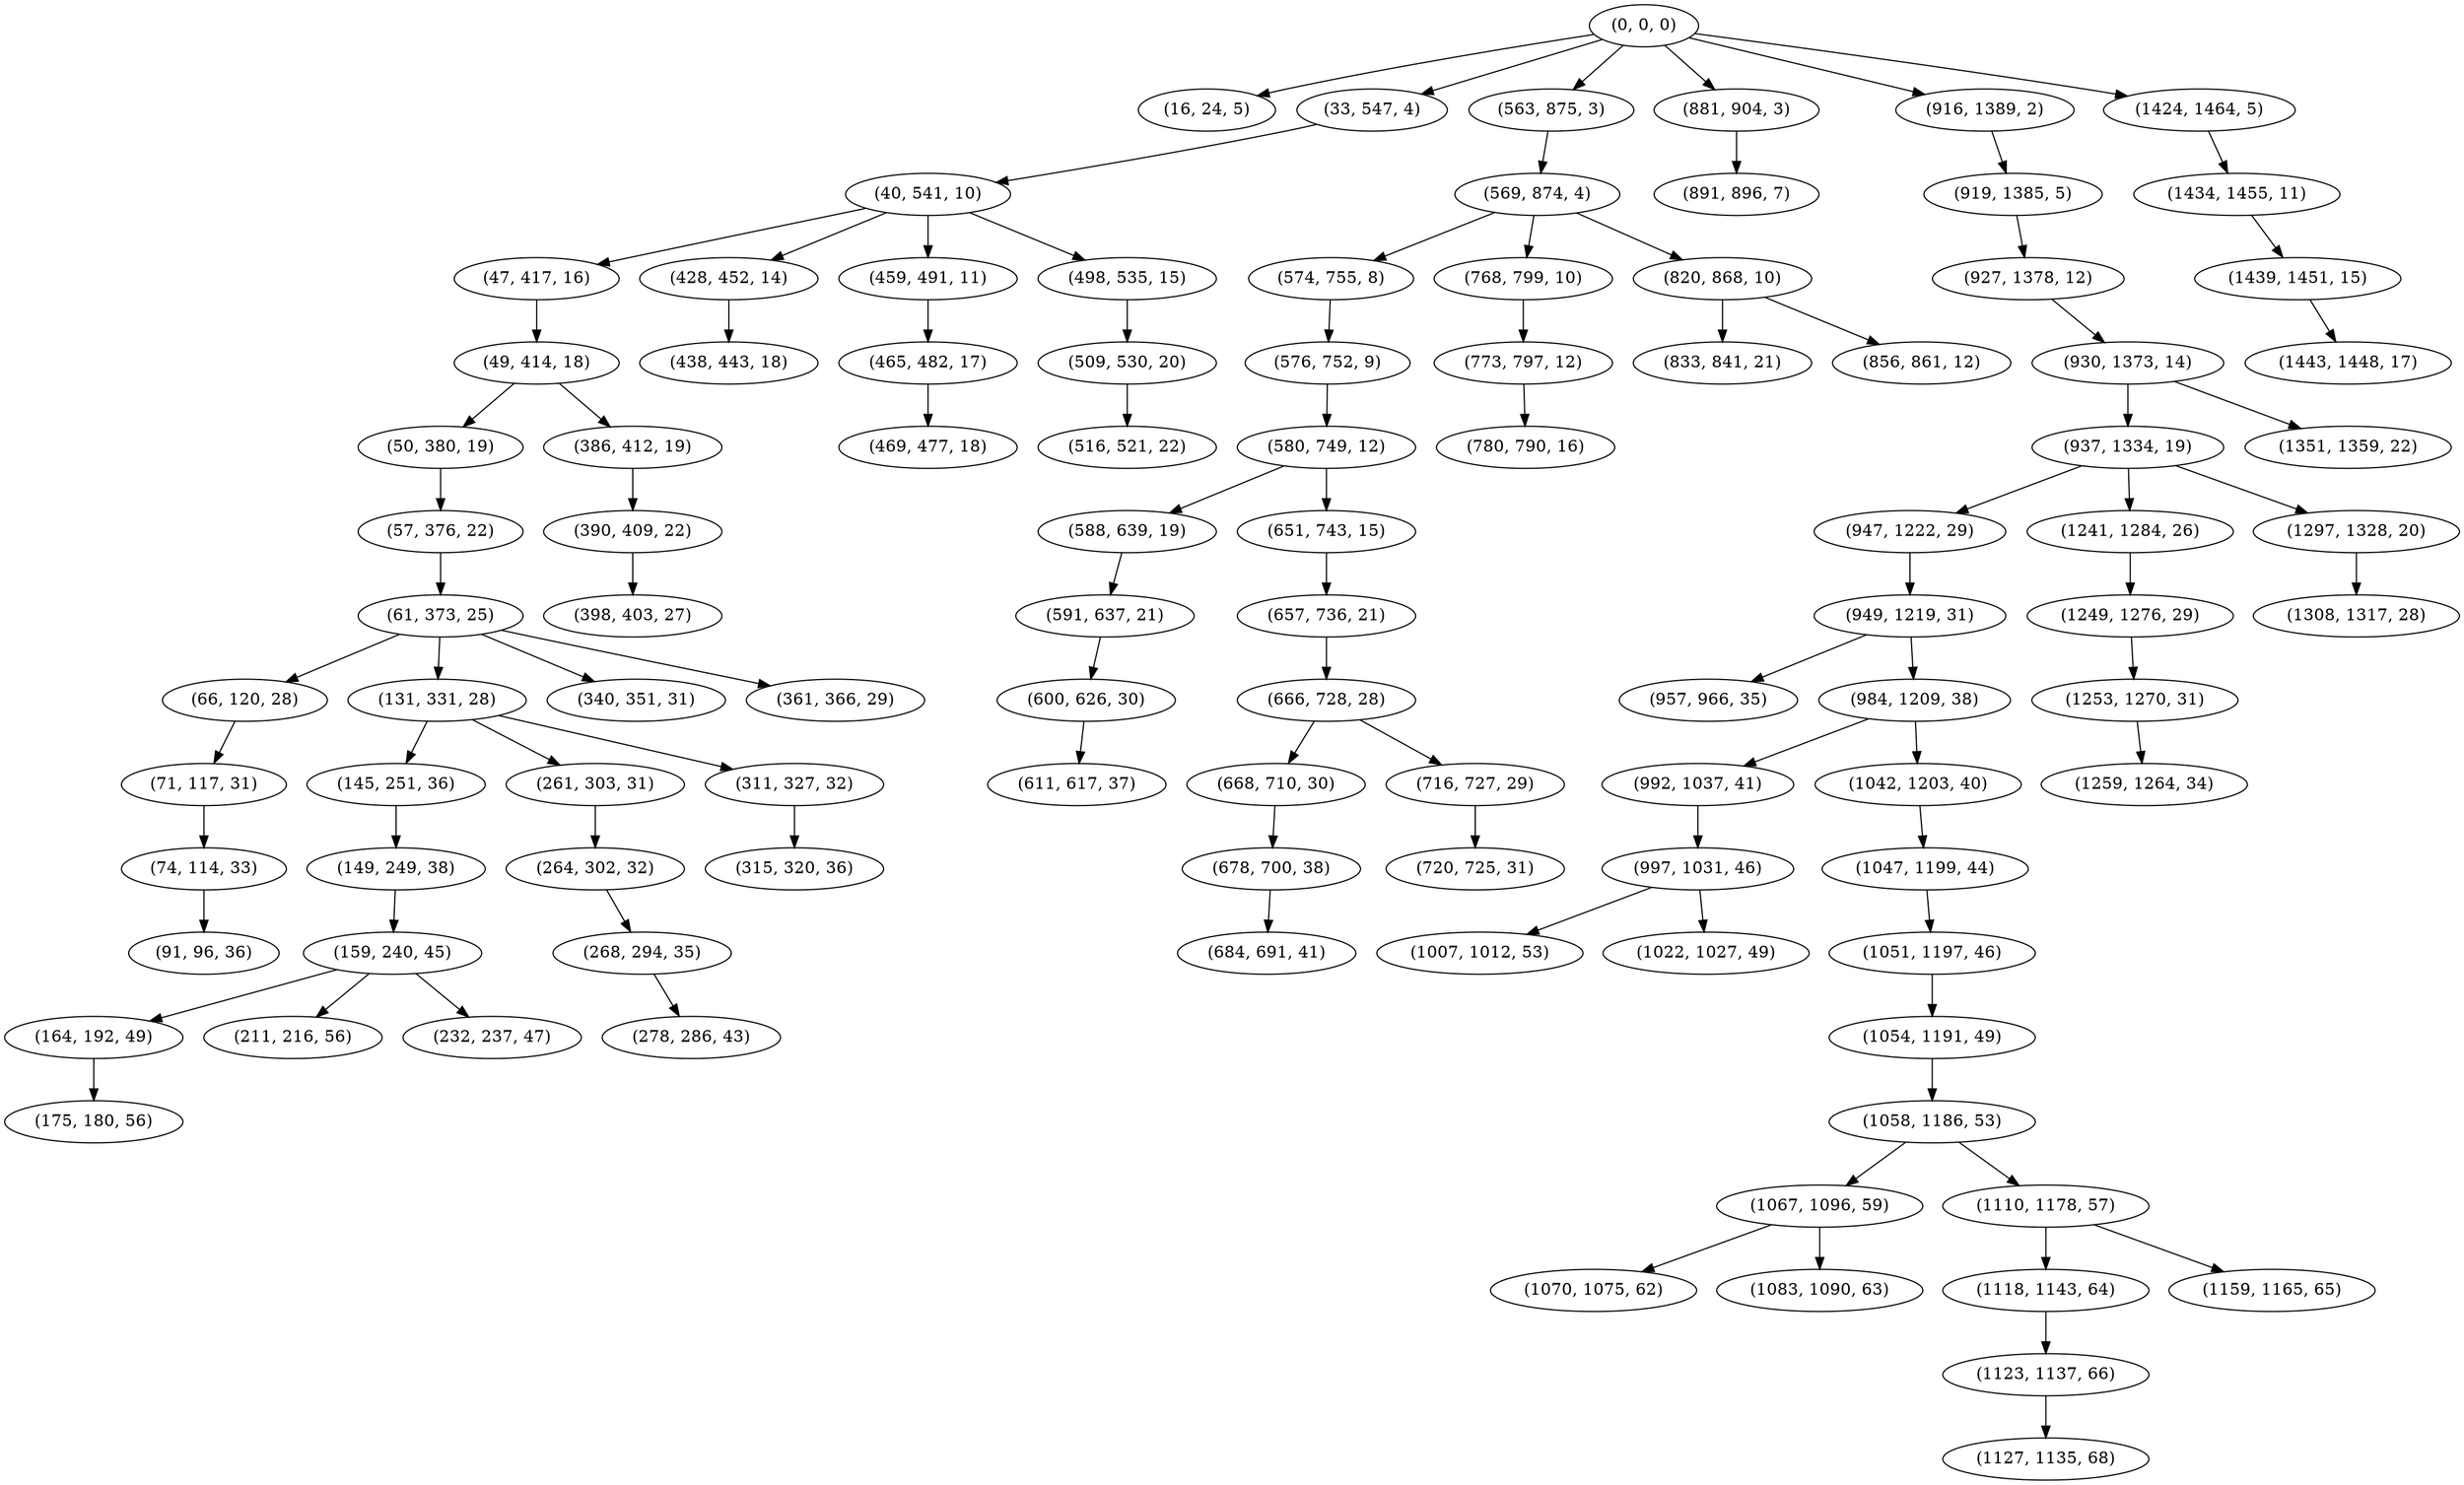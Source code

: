 digraph tree {
    "(0, 0, 0)";
    "(16, 24, 5)";
    "(33, 547, 4)";
    "(40, 541, 10)";
    "(47, 417, 16)";
    "(49, 414, 18)";
    "(50, 380, 19)";
    "(57, 376, 22)";
    "(61, 373, 25)";
    "(66, 120, 28)";
    "(71, 117, 31)";
    "(74, 114, 33)";
    "(91, 96, 36)";
    "(131, 331, 28)";
    "(145, 251, 36)";
    "(149, 249, 38)";
    "(159, 240, 45)";
    "(164, 192, 49)";
    "(175, 180, 56)";
    "(211, 216, 56)";
    "(232, 237, 47)";
    "(261, 303, 31)";
    "(264, 302, 32)";
    "(268, 294, 35)";
    "(278, 286, 43)";
    "(311, 327, 32)";
    "(315, 320, 36)";
    "(340, 351, 31)";
    "(361, 366, 29)";
    "(386, 412, 19)";
    "(390, 409, 22)";
    "(398, 403, 27)";
    "(428, 452, 14)";
    "(438, 443, 18)";
    "(459, 491, 11)";
    "(465, 482, 17)";
    "(469, 477, 18)";
    "(498, 535, 15)";
    "(509, 530, 20)";
    "(516, 521, 22)";
    "(563, 875, 3)";
    "(569, 874, 4)";
    "(574, 755, 8)";
    "(576, 752, 9)";
    "(580, 749, 12)";
    "(588, 639, 19)";
    "(591, 637, 21)";
    "(600, 626, 30)";
    "(611, 617, 37)";
    "(651, 743, 15)";
    "(657, 736, 21)";
    "(666, 728, 28)";
    "(668, 710, 30)";
    "(678, 700, 38)";
    "(684, 691, 41)";
    "(716, 727, 29)";
    "(720, 725, 31)";
    "(768, 799, 10)";
    "(773, 797, 12)";
    "(780, 790, 16)";
    "(820, 868, 10)";
    "(833, 841, 21)";
    "(856, 861, 12)";
    "(881, 904, 3)";
    "(891, 896, 7)";
    "(916, 1389, 2)";
    "(919, 1385, 5)";
    "(927, 1378, 12)";
    "(930, 1373, 14)";
    "(937, 1334, 19)";
    "(947, 1222, 29)";
    "(949, 1219, 31)";
    "(957, 966, 35)";
    "(984, 1209, 38)";
    "(992, 1037, 41)";
    "(997, 1031, 46)";
    "(1007, 1012, 53)";
    "(1022, 1027, 49)";
    "(1042, 1203, 40)";
    "(1047, 1199, 44)";
    "(1051, 1197, 46)";
    "(1054, 1191, 49)";
    "(1058, 1186, 53)";
    "(1067, 1096, 59)";
    "(1070, 1075, 62)";
    "(1083, 1090, 63)";
    "(1110, 1178, 57)";
    "(1118, 1143, 64)";
    "(1123, 1137, 66)";
    "(1127, 1135, 68)";
    "(1159, 1165, 65)";
    "(1241, 1284, 26)";
    "(1249, 1276, 29)";
    "(1253, 1270, 31)";
    "(1259, 1264, 34)";
    "(1297, 1328, 20)";
    "(1308, 1317, 28)";
    "(1351, 1359, 22)";
    "(1424, 1464, 5)";
    "(1434, 1455, 11)";
    "(1439, 1451, 15)";
    "(1443, 1448, 17)";
    "(0, 0, 0)" -> "(16, 24, 5)";
    "(0, 0, 0)" -> "(33, 547, 4)";
    "(0, 0, 0)" -> "(563, 875, 3)";
    "(0, 0, 0)" -> "(881, 904, 3)";
    "(0, 0, 0)" -> "(916, 1389, 2)";
    "(0, 0, 0)" -> "(1424, 1464, 5)";
    "(33, 547, 4)" -> "(40, 541, 10)";
    "(40, 541, 10)" -> "(47, 417, 16)";
    "(40, 541, 10)" -> "(428, 452, 14)";
    "(40, 541, 10)" -> "(459, 491, 11)";
    "(40, 541, 10)" -> "(498, 535, 15)";
    "(47, 417, 16)" -> "(49, 414, 18)";
    "(49, 414, 18)" -> "(50, 380, 19)";
    "(49, 414, 18)" -> "(386, 412, 19)";
    "(50, 380, 19)" -> "(57, 376, 22)";
    "(57, 376, 22)" -> "(61, 373, 25)";
    "(61, 373, 25)" -> "(66, 120, 28)";
    "(61, 373, 25)" -> "(131, 331, 28)";
    "(61, 373, 25)" -> "(340, 351, 31)";
    "(61, 373, 25)" -> "(361, 366, 29)";
    "(66, 120, 28)" -> "(71, 117, 31)";
    "(71, 117, 31)" -> "(74, 114, 33)";
    "(74, 114, 33)" -> "(91, 96, 36)";
    "(131, 331, 28)" -> "(145, 251, 36)";
    "(131, 331, 28)" -> "(261, 303, 31)";
    "(131, 331, 28)" -> "(311, 327, 32)";
    "(145, 251, 36)" -> "(149, 249, 38)";
    "(149, 249, 38)" -> "(159, 240, 45)";
    "(159, 240, 45)" -> "(164, 192, 49)";
    "(159, 240, 45)" -> "(211, 216, 56)";
    "(159, 240, 45)" -> "(232, 237, 47)";
    "(164, 192, 49)" -> "(175, 180, 56)";
    "(261, 303, 31)" -> "(264, 302, 32)";
    "(264, 302, 32)" -> "(268, 294, 35)";
    "(268, 294, 35)" -> "(278, 286, 43)";
    "(311, 327, 32)" -> "(315, 320, 36)";
    "(386, 412, 19)" -> "(390, 409, 22)";
    "(390, 409, 22)" -> "(398, 403, 27)";
    "(428, 452, 14)" -> "(438, 443, 18)";
    "(459, 491, 11)" -> "(465, 482, 17)";
    "(465, 482, 17)" -> "(469, 477, 18)";
    "(498, 535, 15)" -> "(509, 530, 20)";
    "(509, 530, 20)" -> "(516, 521, 22)";
    "(563, 875, 3)" -> "(569, 874, 4)";
    "(569, 874, 4)" -> "(574, 755, 8)";
    "(569, 874, 4)" -> "(768, 799, 10)";
    "(569, 874, 4)" -> "(820, 868, 10)";
    "(574, 755, 8)" -> "(576, 752, 9)";
    "(576, 752, 9)" -> "(580, 749, 12)";
    "(580, 749, 12)" -> "(588, 639, 19)";
    "(580, 749, 12)" -> "(651, 743, 15)";
    "(588, 639, 19)" -> "(591, 637, 21)";
    "(591, 637, 21)" -> "(600, 626, 30)";
    "(600, 626, 30)" -> "(611, 617, 37)";
    "(651, 743, 15)" -> "(657, 736, 21)";
    "(657, 736, 21)" -> "(666, 728, 28)";
    "(666, 728, 28)" -> "(668, 710, 30)";
    "(666, 728, 28)" -> "(716, 727, 29)";
    "(668, 710, 30)" -> "(678, 700, 38)";
    "(678, 700, 38)" -> "(684, 691, 41)";
    "(716, 727, 29)" -> "(720, 725, 31)";
    "(768, 799, 10)" -> "(773, 797, 12)";
    "(773, 797, 12)" -> "(780, 790, 16)";
    "(820, 868, 10)" -> "(833, 841, 21)";
    "(820, 868, 10)" -> "(856, 861, 12)";
    "(881, 904, 3)" -> "(891, 896, 7)";
    "(916, 1389, 2)" -> "(919, 1385, 5)";
    "(919, 1385, 5)" -> "(927, 1378, 12)";
    "(927, 1378, 12)" -> "(930, 1373, 14)";
    "(930, 1373, 14)" -> "(937, 1334, 19)";
    "(930, 1373, 14)" -> "(1351, 1359, 22)";
    "(937, 1334, 19)" -> "(947, 1222, 29)";
    "(937, 1334, 19)" -> "(1241, 1284, 26)";
    "(937, 1334, 19)" -> "(1297, 1328, 20)";
    "(947, 1222, 29)" -> "(949, 1219, 31)";
    "(949, 1219, 31)" -> "(957, 966, 35)";
    "(949, 1219, 31)" -> "(984, 1209, 38)";
    "(984, 1209, 38)" -> "(992, 1037, 41)";
    "(984, 1209, 38)" -> "(1042, 1203, 40)";
    "(992, 1037, 41)" -> "(997, 1031, 46)";
    "(997, 1031, 46)" -> "(1007, 1012, 53)";
    "(997, 1031, 46)" -> "(1022, 1027, 49)";
    "(1042, 1203, 40)" -> "(1047, 1199, 44)";
    "(1047, 1199, 44)" -> "(1051, 1197, 46)";
    "(1051, 1197, 46)" -> "(1054, 1191, 49)";
    "(1054, 1191, 49)" -> "(1058, 1186, 53)";
    "(1058, 1186, 53)" -> "(1067, 1096, 59)";
    "(1058, 1186, 53)" -> "(1110, 1178, 57)";
    "(1067, 1096, 59)" -> "(1070, 1075, 62)";
    "(1067, 1096, 59)" -> "(1083, 1090, 63)";
    "(1110, 1178, 57)" -> "(1118, 1143, 64)";
    "(1110, 1178, 57)" -> "(1159, 1165, 65)";
    "(1118, 1143, 64)" -> "(1123, 1137, 66)";
    "(1123, 1137, 66)" -> "(1127, 1135, 68)";
    "(1241, 1284, 26)" -> "(1249, 1276, 29)";
    "(1249, 1276, 29)" -> "(1253, 1270, 31)";
    "(1253, 1270, 31)" -> "(1259, 1264, 34)";
    "(1297, 1328, 20)" -> "(1308, 1317, 28)";
    "(1424, 1464, 5)" -> "(1434, 1455, 11)";
    "(1434, 1455, 11)" -> "(1439, 1451, 15)";
    "(1439, 1451, 15)" -> "(1443, 1448, 17)";
}
